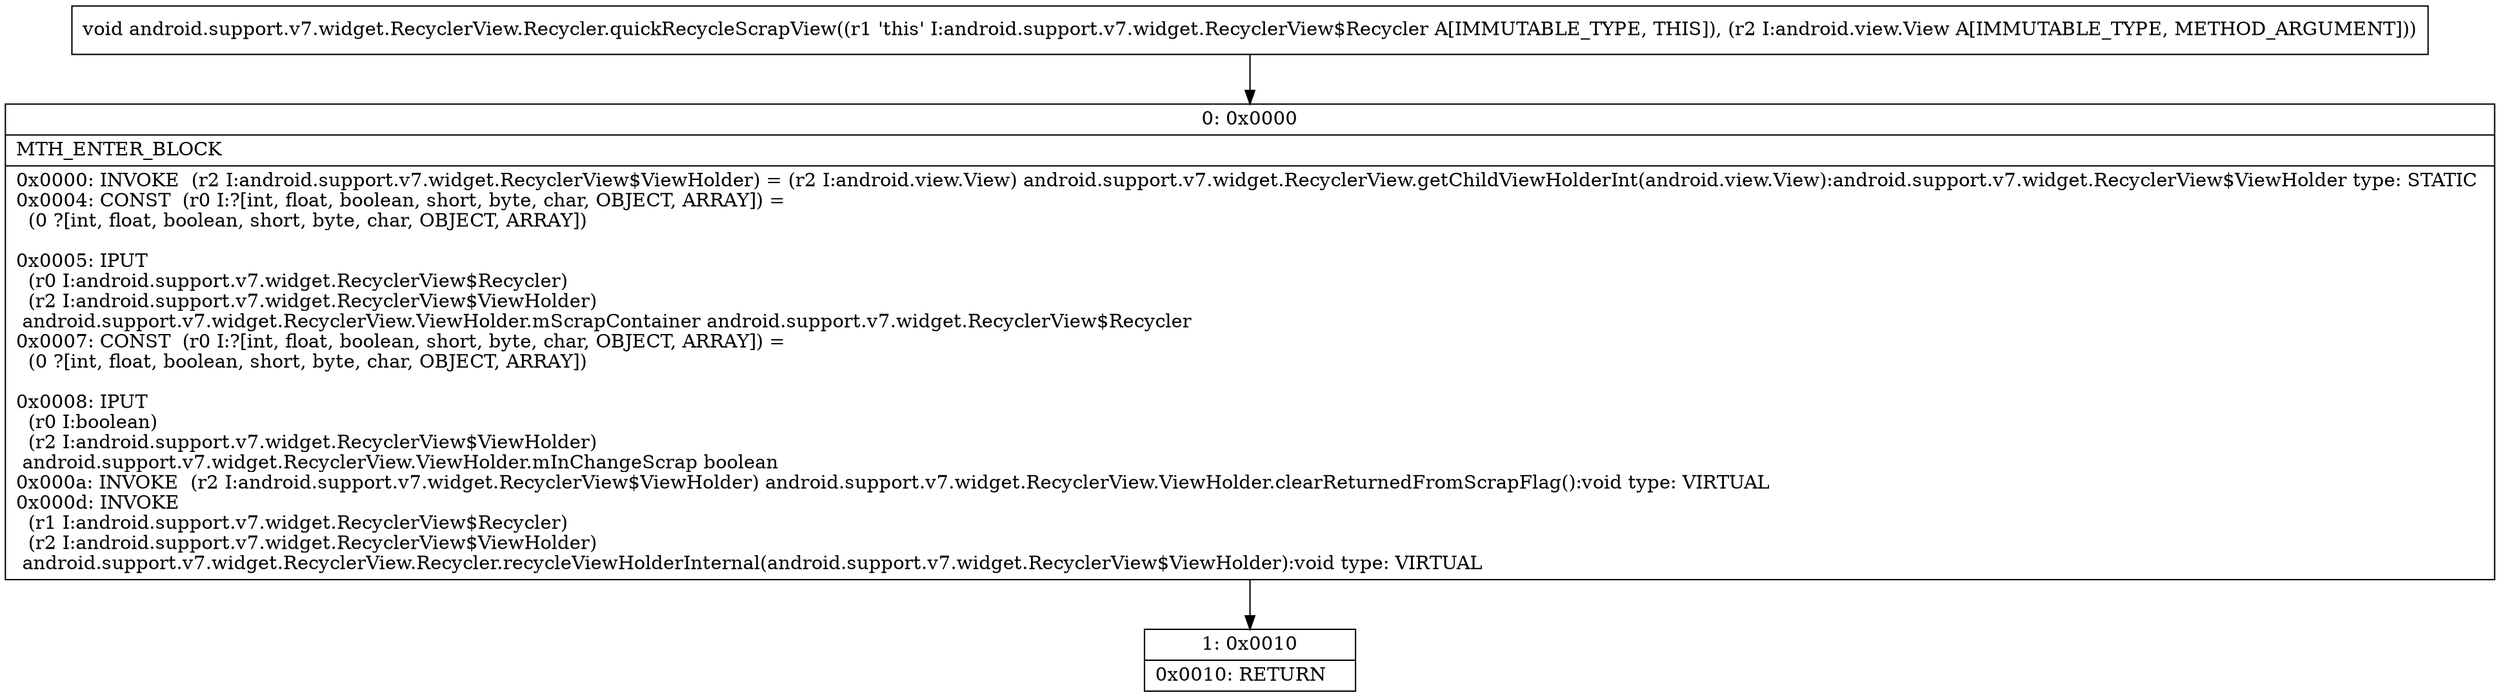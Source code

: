 digraph "CFG forandroid.support.v7.widget.RecyclerView.Recycler.quickRecycleScrapView(Landroid\/view\/View;)V" {
Node_0 [shape=record,label="{0\:\ 0x0000|MTH_ENTER_BLOCK\l|0x0000: INVOKE  (r2 I:android.support.v7.widget.RecyclerView$ViewHolder) = (r2 I:android.view.View) android.support.v7.widget.RecyclerView.getChildViewHolderInt(android.view.View):android.support.v7.widget.RecyclerView$ViewHolder type: STATIC \l0x0004: CONST  (r0 I:?[int, float, boolean, short, byte, char, OBJECT, ARRAY]) = \l  (0 ?[int, float, boolean, short, byte, char, OBJECT, ARRAY])\l \l0x0005: IPUT  \l  (r0 I:android.support.v7.widget.RecyclerView$Recycler)\l  (r2 I:android.support.v7.widget.RecyclerView$ViewHolder)\l android.support.v7.widget.RecyclerView.ViewHolder.mScrapContainer android.support.v7.widget.RecyclerView$Recycler \l0x0007: CONST  (r0 I:?[int, float, boolean, short, byte, char, OBJECT, ARRAY]) = \l  (0 ?[int, float, boolean, short, byte, char, OBJECT, ARRAY])\l \l0x0008: IPUT  \l  (r0 I:boolean)\l  (r2 I:android.support.v7.widget.RecyclerView$ViewHolder)\l android.support.v7.widget.RecyclerView.ViewHolder.mInChangeScrap boolean \l0x000a: INVOKE  (r2 I:android.support.v7.widget.RecyclerView$ViewHolder) android.support.v7.widget.RecyclerView.ViewHolder.clearReturnedFromScrapFlag():void type: VIRTUAL \l0x000d: INVOKE  \l  (r1 I:android.support.v7.widget.RecyclerView$Recycler)\l  (r2 I:android.support.v7.widget.RecyclerView$ViewHolder)\l android.support.v7.widget.RecyclerView.Recycler.recycleViewHolderInternal(android.support.v7.widget.RecyclerView$ViewHolder):void type: VIRTUAL \l}"];
Node_1 [shape=record,label="{1\:\ 0x0010|0x0010: RETURN   \l}"];
MethodNode[shape=record,label="{void android.support.v7.widget.RecyclerView.Recycler.quickRecycleScrapView((r1 'this' I:android.support.v7.widget.RecyclerView$Recycler A[IMMUTABLE_TYPE, THIS]), (r2 I:android.view.View A[IMMUTABLE_TYPE, METHOD_ARGUMENT])) }"];
MethodNode -> Node_0;
Node_0 -> Node_1;
}

